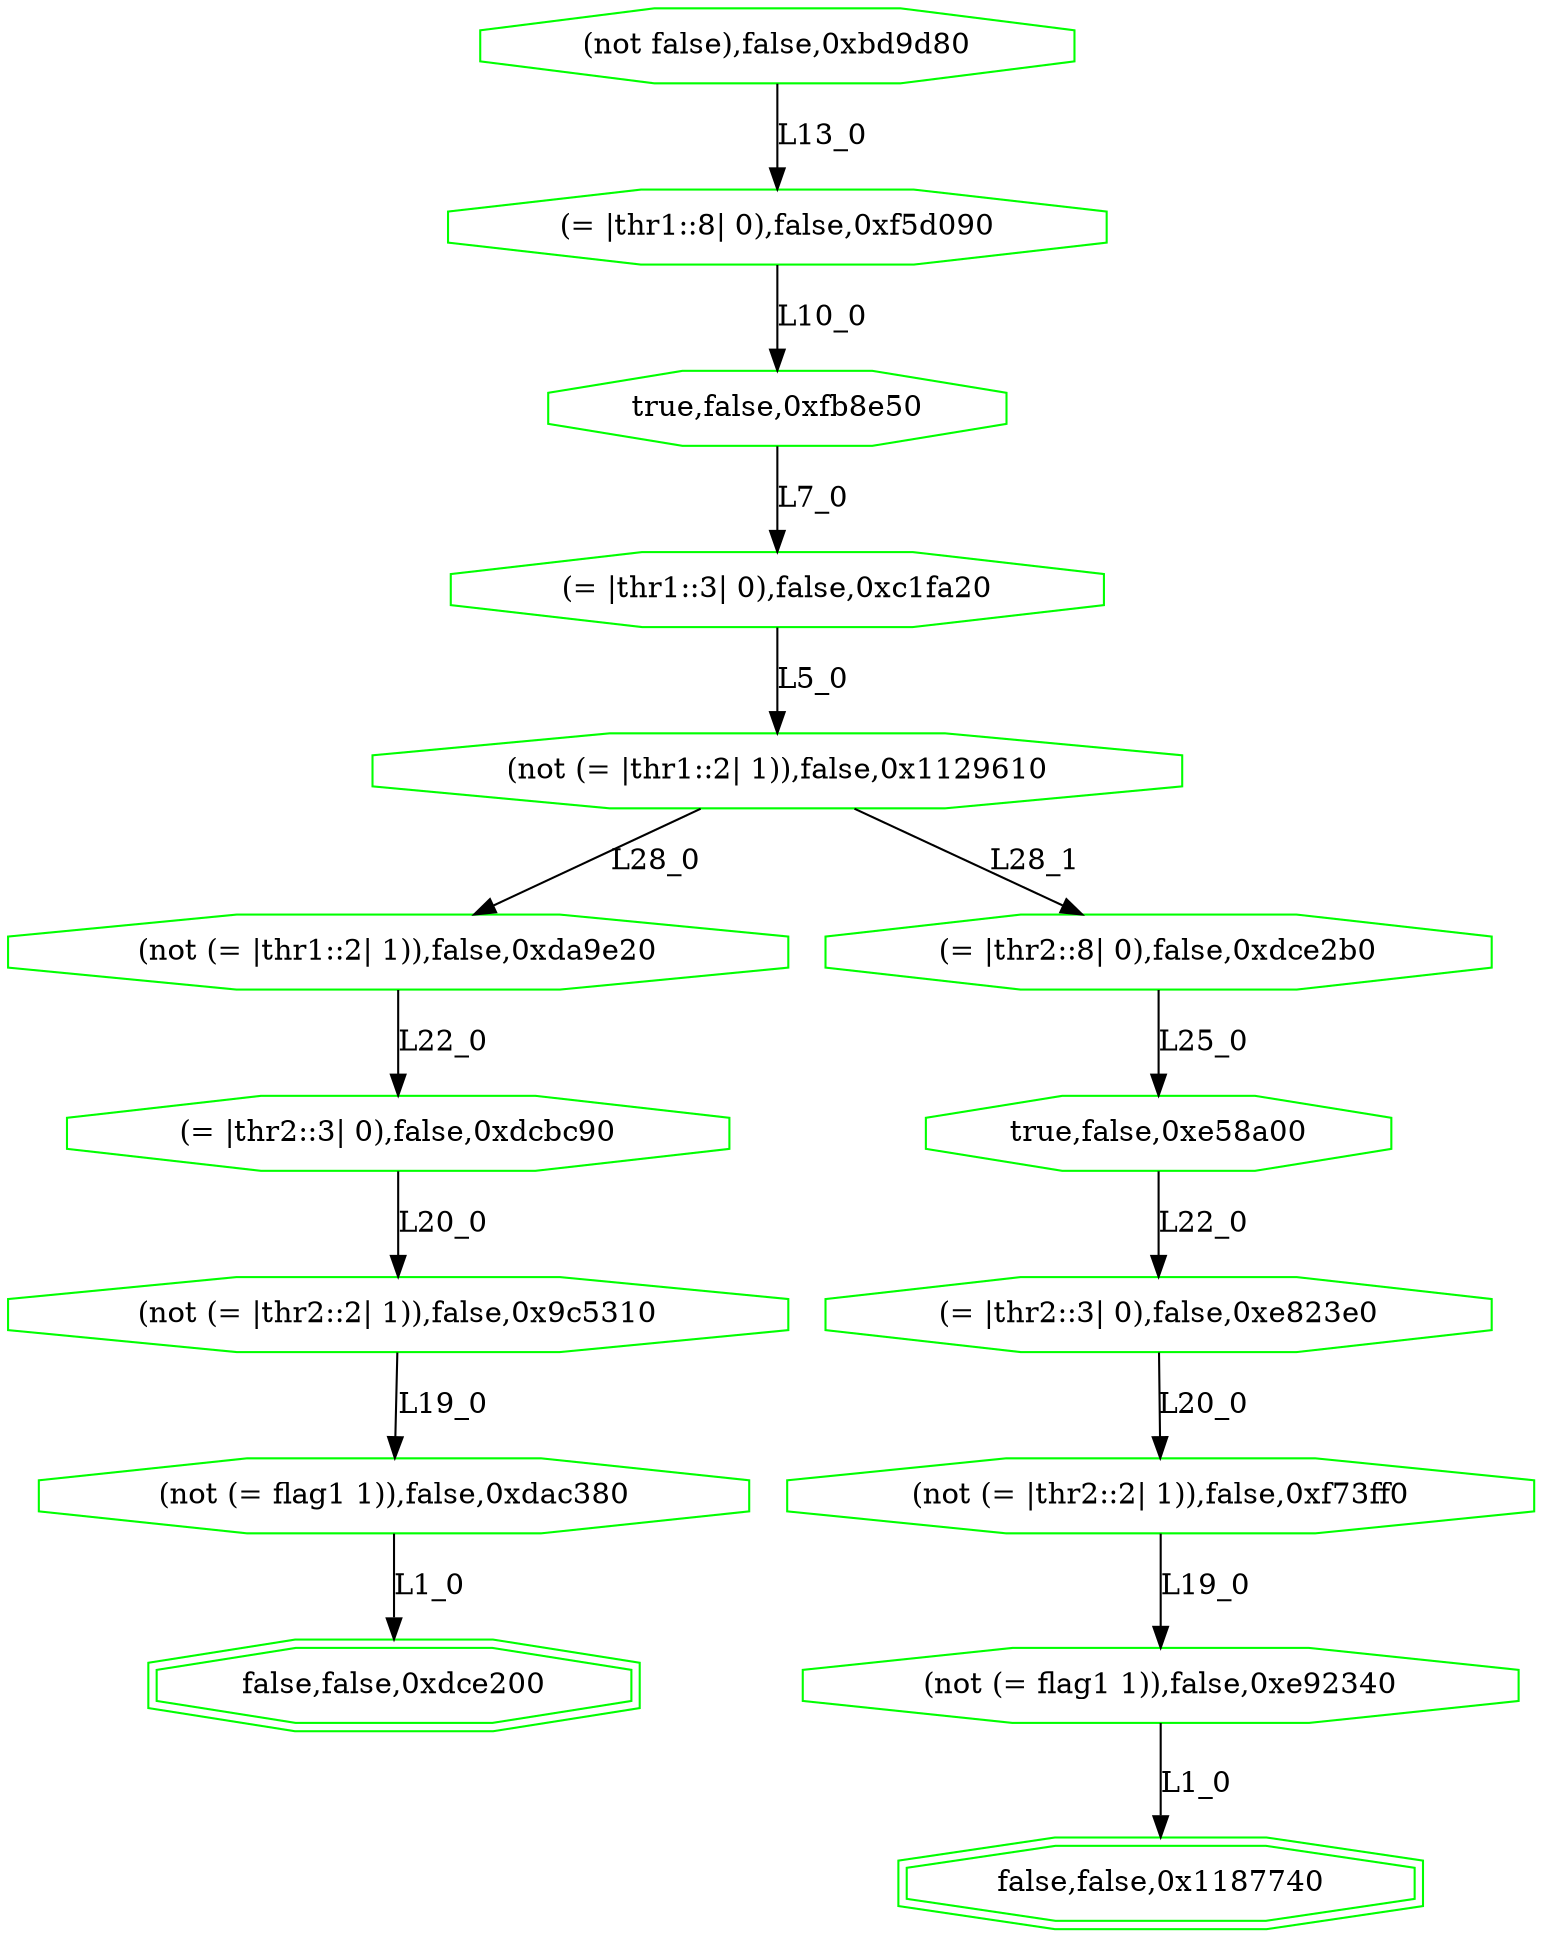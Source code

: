 digraph G {
0[label="(not false),false,0xbd9d80", color=green,shape=octagon];
1[label="(= |thr1::8| 0),false,0xf5d090", color=green,shape=octagon];
2[label="true,false,0xfb8e50", color=green,shape=octagon];
3[label="(= |thr1::3| 0),false,0xc1fa20", color=green,shape=octagon];
4[label="(not (= |thr1::2| 1)),false,0x1129610", color=green,shape=octagon];
5[label="(not (= |thr1::2| 1)),false,0xda9e20", color=green,shape=octagon];
6[label="(= |thr2::3| 0),false,0xdcbc90", color=green,shape=octagon];
7[label="(not (= |thr2::2| 1)),false,0x9c5310", color=green,shape=octagon];
8[label="(not (= flag1 1)),false,0xdac380", color=green,shape=octagon];
9[label="false,false,0xdce200", color=green,shape=doubleoctagon];
10[label="(= |thr2::8| 0),false,0xdce2b0", color=green,shape=octagon];
11[label="true,false,0xe58a00", color=green,shape=octagon];
12[label="(= |thr2::3| 0),false,0xe823e0", color=green,shape=octagon];
13[label="(not (= |thr2::2| 1)),false,0xf73ff0", color=green,shape=octagon];
14[label="(not (= flag1 1)),false,0xe92340", color=green,shape=octagon];
15[label="false,false,0x1187740", color=green,shape=doubleoctagon];
0->1 [label="L13_0"];
1->2 [label="L10_0"];
2->3 [label="L7_0"];
3->4 [label="L5_0"];
4->5 [label="L28_0"];
4->10 [label="L28_1"];
5->6 [label="L22_0"];
6->7 [label="L20_0"];
7->8 [label="L19_0"];
8->9 [label="L1_0"];
10->11 [label="L25_0"];
11->12 [label="L22_0"];
12->13 [label="L20_0"];
13->14 [label="L19_0"];
14->15 [label="L1_0"];
}
